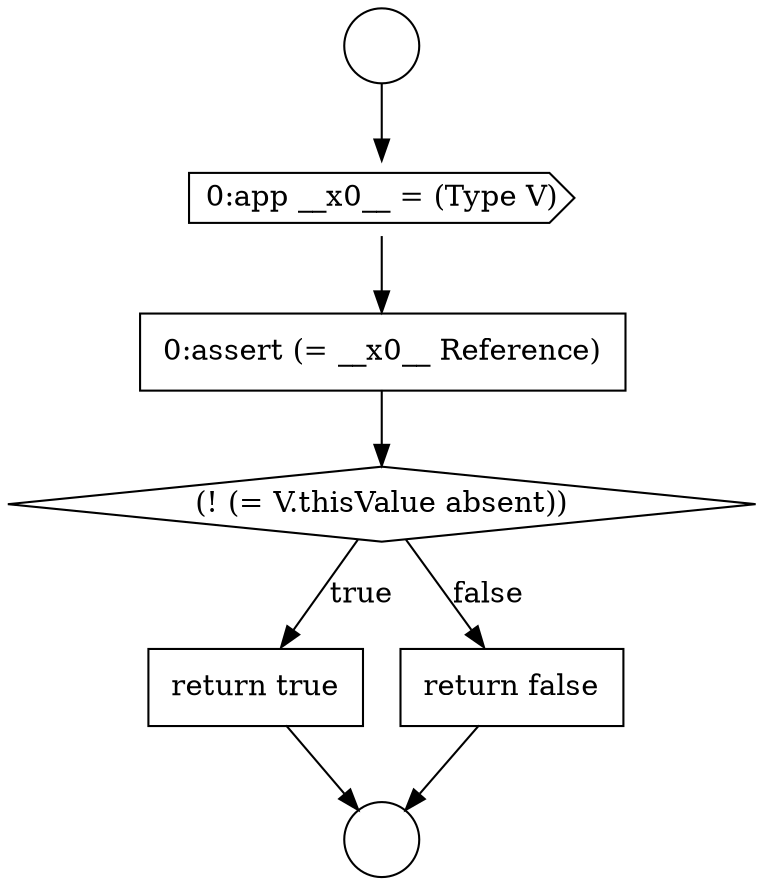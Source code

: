 digraph {
  node69 [shape=none, margin=0, label=<<font color="black">
    <table border="0" cellborder="1" cellspacing="0" cellpadding="10">
      <tr><td align="left">return true</td></tr>
    </table>
  </font>> color="black" fillcolor="white" style=filled]
  node70 [shape=none, margin=0, label=<<font color="black">
    <table border="0" cellborder="1" cellspacing="0" cellpadding="10">
      <tr><td align="left">return false</td></tr>
    </table>
  </font>> color="black" fillcolor="white" style=filled]
  node65 [shape=circle label=" " color="black" fillcolor="white" style=filled]
  node64 [shape=circle label=" " color="black" fillcolor="white" style=filled]
  node66 [shape=cds, label=<<font color="black">0:app __x0__ = (Type V)</font>> color="black" fillcolor="white" style=filled]
  node67 [shape=none, margin=0, label=<<font color="black">
    <table border="0" cellborder="1" cellspacing="0" cellpadding="10">
      <tr><td align="left">0:assert (= __x0__ Reference)</td></tr>
    </table>
  </font>> color="black" fillcolor="white" style=filled]
  node68 [shape=diamond, label=<<font color="black">(! (= V.thisValue absent))</font>> color="black" fillcolor="white" style=filled]
  node69 -> node65 [ color="black"]
  node67 -> node68 [ color="black"]
  node66 -> node67 [ color="black"]
  node64 -> node66 [ color="black"]
  node68 -> node69 [label=<<font color="black">true</font>> color="black"]
  node68 -> node70 [label=<<font color="black">false</font>> color="black"]
  node70 -> node65 [ color="black"]
}
